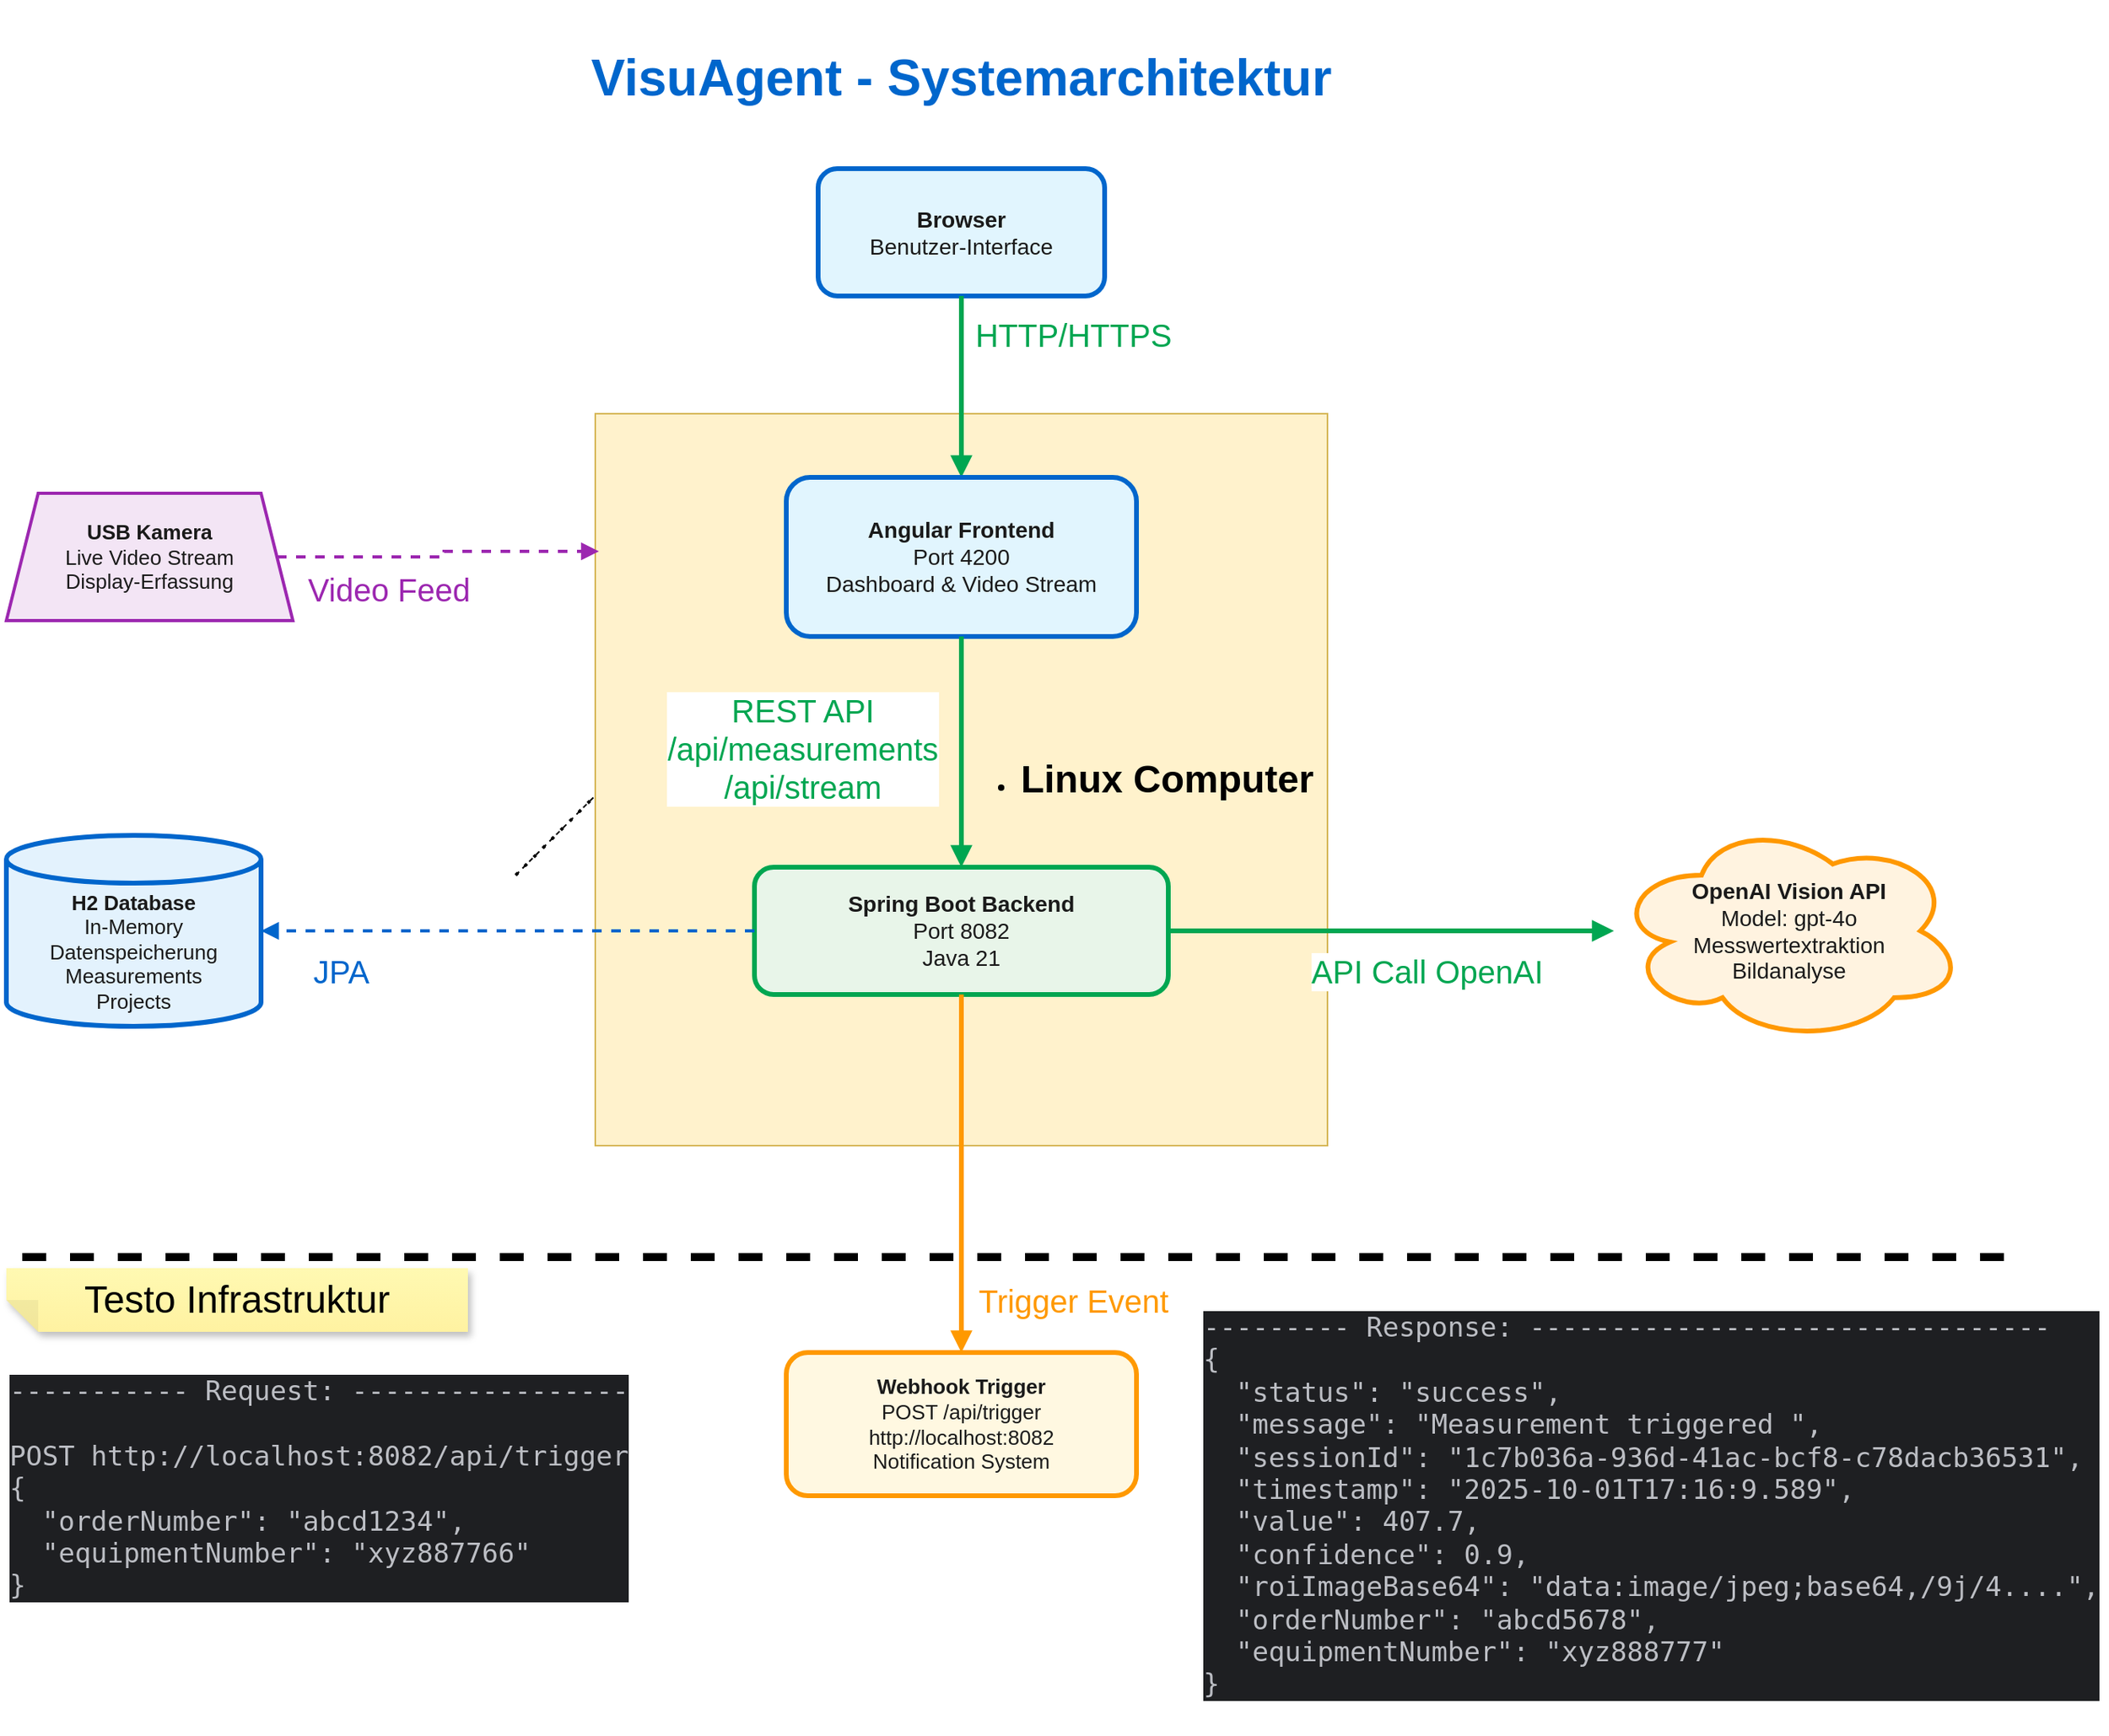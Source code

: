 <mxfile version="28.2.5">
  <diagram id="VskNQAHojDS6FRfv_JAq" name="Page-1">
    <mxGraphModel grid="1" page="1" gridSize="10" guides="1" tooltips="1" connect="1" arrows="1" fold="1" pageScale="1" pageWidth="1169" pageHeight="827" math="0" shadow="0">
      <root>
        <mxCell id="0" />
        <mxCell id="1" parent="0" />
        <mxCell id="pL_chH0rR-R8eD5-Gsro-20" value="&lt;ul&gt;&lt;li&gt;&lt;h4 align=&quot;right&quot;&gt;&lt;font style=&quot;font-size: 24px;&quot;&gt;Linux Computer&amp;nbsp;&lt;/font&gt;&lt;/h4&gt;&lt;/li&gt;&lt;/ul&gt;" style="whiteSpace=wrap;html=1;aspect=fixed;fillColor=#fff2cc;strokeColor=#d6b656;align=right;" vertex="1" parent="1">
          <mxGeometry x="440" y="290" width="460" height="460" as="geometry" />
        </mxCell>
        <mxCell id="pL_chH0rR-R8eD5-Gsro-1" value="&lt;b&gt;Browser&lt;/b&gt;&lt;br&gt;Benutzer-Interface" style="rounded=1;whiteSpace=wrap;html=1;fillColor=#E1F5FE;strokeColor=#0066CC;strokeWidth=3;fontSize=14;fontColor=#1A1A1A;" vertex="1" parent="1">
          <mxGeometry x="580" y="136" width="180" height="80" as="geometry" />
        </mxCell>
        <mxCell id="pL_chH0rR-R8eD5-Gsro-2" value="HTTP/HTTPS" style="edgeStyle=orthogonalEdgeStyle;rounded=0;orthogonalLoop=1;jettySize=auto;html=1;strokeColor=#00A651;strokeWidth=3;fontSize=20;fontColor=#00A651;endArrow=block;endFill=1;" edge="1" parent="1" source="pL_chH0rR-R8eD5-Gsro-1" target="pL_chH0rR-R8eD5-Gsro-3">
          <mxGeometry x="-0.579" y="70" relative="1" as="geometry">
            <mxPoint as="offset" />
          </mxGeometry>
        </mxCell>
        <mxCell id="pL_chH0rR-R8eD5-Gsro-3" value="&lt;b&gt;Angular Frontend&lt;/b&gt;&lt;br&gt;Port 4200&lt;br&gt;Dashboard &amp;amp; Video Stream" style="rounded=1;whiteSpace=wrap;html=1;fillColor=#E1F5FE;strokeColor=#0066CC;strokeWidth=3;fontSize=14;fontColor=#1A1A1A;" vertex="1" parent="1">
          <mxGeometry x="560" y="330" width="220" height="100" as="geometry" />
        </mxCell>
        <mxCell id="pL_chH0rR-R8eD5-Gsro-4" value="REST API&lt;br&gt;/api/measurements&lt;br&gt;/api/stream" style="edgeStyle=orthogonalEdgeStyle;rounded=0;orthogonalLoop=1;jettySize=auto;html=1;strokeColor=#00A651;strokeWidth=3;fontSize=20;fontColor=#00A651;endArrow=block;endFill=1;" edge="1" parent="1" source="pL_chH0rR-R8eD5-Gsro-3" target="pL_chH0rR-R8eD5-Gsro-5">
          <mxGeometry x="-0.04" y="-100" relative="1" as="geometry">
            <mxPoint as="offset" />
          </mxGeometry>
        </mxCell>
        <mxCell id="pL_chH0rR-R8eD5-Gsro-5" value="&lt;b&gt;Spring Boot Backend&lt;/b&gt;&lt;br&gt;Port 8082&lt;br&gt;Java 21" style="rounded=1;whiteSpace=wrap;html=1;fillColor=#E8F5E9;strokeColor=#00A651;strokeWidth=3;fontSize=14;fontColor=#1A1A1A;" vertex="1" parent="1">
          <mxGeometry x="540" y="575" width="260" height="80" as="geometry" />
        </mxCell>
        <mxCell id="pL_chH0rR-R8eD5-Gsro-6" value="JPA" style="edgeStyle=orthogonalEdgeStyle;rounded=0;orthogonalLoop=1;jettySize=auto;html=1;strokeColor=#0066CC;strokeWidth=2;fontSize=20;fontColor=#0066CC;endArrow=block;endFill=1;dashed=1;" edge="1" parent="1" source="pL_chH0rR-R8eD5-Gsro-5" target="pL_chH0rR-R8eD5-Gsro-8">
          <mxGeometry x="0.677" y="25" relative="1" as="geometry">
            <mxPoint as="offset" />
          </mxGeometry>
        </mxCell>
        <mxCell id="pL_chH0rR-R8eD5-Gsro-7" value="API Call OpenAI&amp;nbsp;" style="edgeStyle=orthogonalEdgeStyle;rounded=0;orthogonalLoop=1;jettySize=auto;html=1;strokeColor=#00A651;strokeWidth=3;fontSize=20;fontColor=#00A651;endArrow=block;endFill=1;" edge="1" parent="1" source="pL_chH0rR-R8eD5-Gsro-5" target="pL_chH0rR-R8eD5-Gsro-9">
          <mxGeometry x="0.176" y="-25" relative="1" as="geometry">
            <mxPoint as="offset" />
          </mxGeometry>
        </mxCell>
        <mxCell id="pL_chH0rR-R8eD5-Gsro-8" value="&lt;b&gt;H2 Database&lt;/b&gt;&lt;br&gt;In-Memory&lt;br&gt;Datenspeicherung&lt;br&gt;Measurements&lt;br&gt;Projects" style="shape=cylinder3;whiteSpace=wrap;html=1;boundedLbl=1;backgroundOutline=1;size=15;fillColor=#E3F2FD;strokeColor=#0066CC;strokeWidth=3;fontSize=13;fontColor=#1A1A1A;" vertex="1" parent="1">
          <mxGeometry x="70" y="555" width="160" height="120" as="geometry" />
        </mxCell>
        <mxCell id="pL_chH0rR-R8eD5-Gsro-9" value="&lt;b&gt;OpenAI Vision API&lt;/b&gt;&lt;br&gt;Model: gpt-4o&lt;br&gt;Messwertextraktion&lt;br&gt;Bildanalyse" style="ellipse;shape=cloud;whiteSpace=wrap;html=1;fillColor=#FFF3E0;strokeColor=#FF9800;strokeWidth=3;fontSize=14;fontColor=#1A1A1A;" vertex="1" parent="1">
          <mxGeometry x="1080" y="545" width="220" height="140" as="geometry" />
        </mxCell>
        <mxCell id="pL_chH0rR-R8eD5-Gsro-10" value="&lt;font style=&quot;font-size: 20px;&quot;&gt;Trigger Event&lt;/font&gt;" style="edgeStyle=orthogonalEdgeStyle;rounded=0;orthogonalLoop=1;jettySize=auto;html=1;strokeColor=#FF9900;strokeWidth=3;fontSize=11;fontColor=#FF9900;endArrow=block;endFill=1;" edge="1" parent="1" source="pL_chH0rR-R8eD5-Gsro-5" target="pL_chH0rR-R8eD5-Gsro-11">
          <mxGeometry x="0.708" y="70" relative="1" as="geometry">
            <mxPoint as="offset" />
          </mxGeometry>
        </mxCell>
        <mxCell id="pL_chH0rR-R8eD5-Gsro-11" value="&lt;b&gt;Webhook Trigger&lt;/b&gt;&lt;br&gt;POST /api/trigger&lt;br&gt;http://localhost:8082&lt;br&gt;Notification System" style="rounded=1;whiteSpace=wrap;html=1;fillColor=#FFF8E1;strokeColor=#FF9900;strokeWidth=3;fontSize=13;fontColor=#1A1A1A;" vertex="1" parent="1">
          <mxGeometry x="560" y="880" width="220" height="90" as="geometry" />
        </mxCell>
        <mxCell id="pL_chH0rR-R8eD5-Gsro-12" value="&lt;b&gt;USB Kamera&lt;/b&gt;&lt;br&gt;Live Video Stream&lt;br&gt;Display-Erfassung" style="shape=trapezoid;perimeter=trapezoidPerimeter;whiteSpace=wrap;html=1;fixedSize=1;fillColor=#F3E5F5;strokeColor=#9C27B0;strokeWidth=2;fontSize=13;fontColor=#1A1A1A;rotation=0;" vertex="1" parent="1">
          <mxGeometry x="70" y="340" width="180" height="80" as="geometry" />
        </mxCell>
        <mxCell id="pL_chH0rR-R8eD5-Gsro-13" value="Video Feed" style="edgeStyle=orthogonalEdgeStyle;rounded=0;orthogonalLoop=1;jettySize=auto;html=1;strokeColor=#9C27B0;strokeWidth=2;fontSize=20;fontColor=#9C27B0;endArrow=block;endFill=1;dashed=1;entryX=0.005;entryY=0.188;entryDx=0;entryDy=0;entryPerimeter=0;" edge="1" parent="1" source="pL_chH0rR-R8eD5-Gsro-12" target="pL_chH0rR-R8eD5-Gsro-20">
          <mxGeometry x="-0.32" y="-20" relative="1" as="geometry">
            <mxPoint as="offset" />
          </mxGeometry>
        </mxCell>
        <mxCell id="pL_chH0rR-R8eD5-Gsro-19" value="&lt;b&gt;&lt;font&gt;VisuAgent - Systemarchitektur&lt;/font&gt;&lt;/b&gt;" style="text;html=1;strokeColor=none;fillColor=none;align=center;verticalAlign=middle;whiteSpace=wrap;rounded=0;fontColor=#0066CC;fontSize=32;" vertex="1" parent="1">
          <mxGeometry x="380" y="30" width="580" height="97" as="geometry" />
        </mxCell>
        <mxCell id="pL_chH0rR-R8eD5-Gsro-21" value="" style="endArrow=none;dashed=1;html=1;rounded=0;" edge="1" parent="1">
          <mxGeometry width="50" height="50" relative="1" as="geometry">
            <mxPoint x="390" y="580" as="sourcePoint" />
            <mxPoint x="440" y="530" as="targetPoint" />
          </mxGeometry>
        </mxCell>
        <mxCell id="pL_chH0rR-R8eD5-Gsro-22" value="" style="endArrow=none;dashed=1;html=1;dashPattern=1 3;strokeWidth=2;rounded=0;" edge="1" parent="1">
          <mxGeometry width="50" height="50" relative="1" as="geometry">
            <mxPoint x="390" y="580" as="sourcePoint" />
            <mxPoint x="440" y="530" as="targetPoint" />
          </mxGeometry>
        </mxCell>
        <mxCell id="pL_chH0rR-R8eD5-Gsro-26" value="" style="endArrow=none;dashed=1;html=1;rounded=0;strokeWidth=5;" edge="1" parent="1">
          <mxGeometry width="50" height="50" relative="1" as="geometry">
            <mxPoint x="80" y="820" as="sourcePoint" />
            <mxPoint x="1330" y="820" as="targetPoint" />
          </mxGeometry>
        </mxCell>
        <mxCell id="rosG1nS9dL7Hexa02QYw-1" value="&lt;div style=&quot;background-color:#1e1f22;color:#bcbec4&quot;&gt;&lt;pre style=&quot;font-family:&#39;JetBrains Mono&#39;,monospace;font-size:9,8pt;&quot;&gt;----------- Request: -----------------&lt;br&gt;&lt;br&gt;POST http://localhost:8082/api/trigger&lt;br&gt;{&lt;br&gt;  &quot;orderNumber&quot;: &quot;abcd1234&quot;,&lt;br&gt;  &quot;equipmentNumber&quot;: &quot;xyz887766&quot;&lt;br&gt;}&lt;/pre&gt;&lt;/div&gt;" style="text;whiteSpace=wrap;html=1;fontSize=17;" vertex="1" parent="1">
          <mxGeometry x="70" y="870" width="420" height="175" as="geometry" />
        </mxCell>
        <mxCell id="rosG1nS9dL7Hexa02QYw-3" value="&lt;div style=&quot;background-color:#1e1f22;color:#bcbec4&quot;&gt;&lt;pre style=&quot;font-family:&#39;JetBrains Mono&#39;,monospace;font-size:9,8pt;&quot;&gt;--------- Response: --------------------------------&lt;br&gt;{&lt;br&gt;  &quot;status&quot;: &quot;success&quot;,&lt;br&gt;  &quot;message&quot;: &quot;Measurement triggered &quot;,&lt;br&gt;  &quot;sessionId&quot;: &quot;1c7b036a-936d-41ac-bcf8-c78dacb36531&quot;,&lt;br&gt;  &quot;timestamp&quot;: &quot;2025-10-01T17:16:9.589&quot;,&lt;br&gt;  &quot;value&quot;: 407.7,&lt;br&gt;  &quot;confidence&quot;: 0.9,&lt;br&gt;  &quot;roiImageBase64&quot;: &quot;data:image/jpeg;base64,/9j/4....&quot;,&lt;br&gt;  &quot;orderNumber&quot;: &quot;abcd5678&quot;,&lt;br&gt;  &quot;equipmentNumber&quot;: &quot;xyz888777&quot;&lt;br&gt;}&lt;/pre&gt;&lt;/div&gt;" style="text;whiteSpace=wrap;html=1;fontSize=17;" vertex="1" parent="1">
          <mxGeometry x="820" y="830" width="570" height="290" as="geometry" />
        </mxCell>
        <mxCell id="rosG1nS9dL7Hexa02QYw-4" value="Testo Infrastruktur" style="shape=note;whiteSpace=wrap;html=1;backgroundOutline=1;fontColor=#000000;darkOpacity=0.05;fillColor=#FFF9B2;strokeColor=none;fillStyle=solid;direction=west;gradientDirection=north;gradientColor=#FFF2A1;shadow=1;size=20;pointerEvents=1;fontSize=24;" vertex="1" parent="1">
          <mxGeometry x="70" y="827" width="290" height="40" as="geometry" />
        </mxCell>
      </root>
    </mxGraphModel>
  </diagram>
</mxfile>
